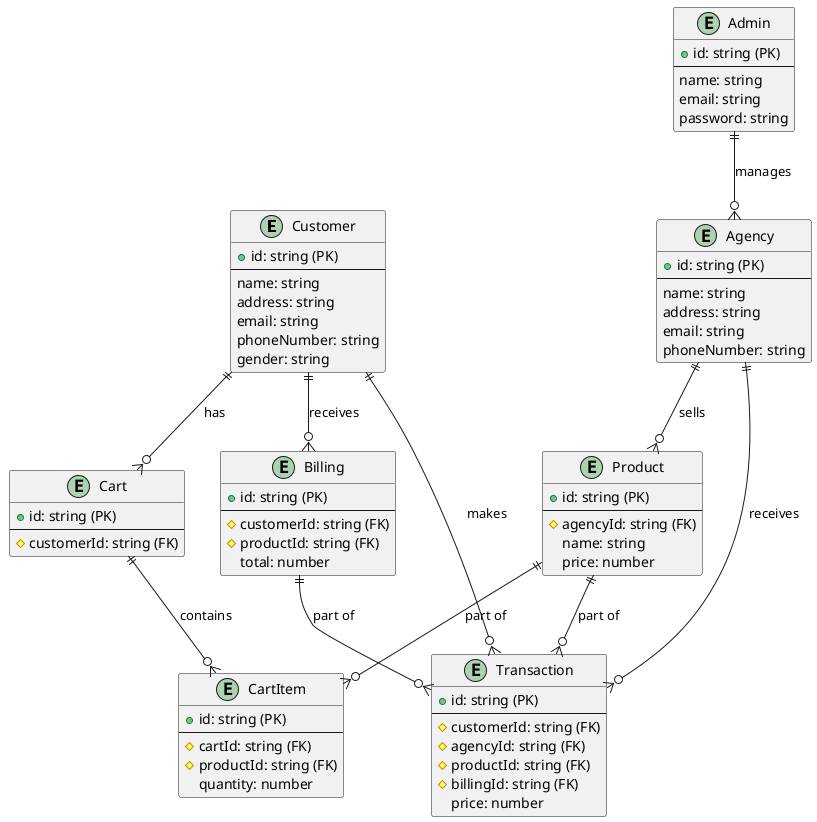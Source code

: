 @startuml entity-relationship-diagram

entity "Customer" as customer {
  + id: string (PK)
  ---
  name: string
  address: string
  email: string
  phoneNumber: string
  gender: string
}

entity "Cart" as cart {
  + id: string (PK)
  ---
  # customerId: string (FK)
}

entity "CartItem" as cartItem {
  + id: string (PK)
  ---
  # cartId: string (FK)
  # productId: string (FK)
  quantity: number
}

entity "Transaction" as transaction {
  + id: string (PK)
  ---
  # customerId: string (FK)
  # agencyId: string (FK)
  # productId: string (FK)
  # billingId: string (FK)
  price: number
}

entity "Billing" as billing {
  + id: string (PK)
  ---
  # customerId: string (FK)
  # productId: string (FK)
  total: number
}

entity "Agency" as agency {
  + id: string (PK)
  ---
  name: string
  address: string
  email: string
  phoneNumber: string
}

entity "Product" as product {
  + id: string (PK)
  ---
  # agencyId: string (FK)
  name: string
  price: number
}

entity "Admin" as admin {
  + id: string (PK)
  ---
  name: string
  email: string
  password: string
}

customer ||--o{ cart : has
customer ||--o{ transaction : makes
customer ||--o{ billing : receives
agency ||--o{ transaction : receives
agency ||--o{ product : sells
product ||--o{ transaction : part of
billing ||--o{ transaction : part of
admin ||--o{ agency : manages
cart ||--o{ cartItem : contains
product ||--o{ cartItem : part of

@enduml